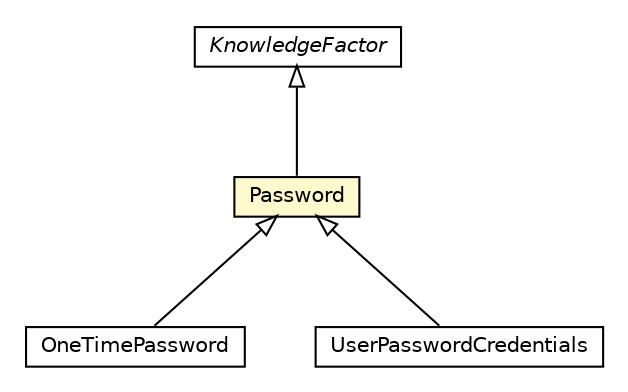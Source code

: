 #!/usr/local/bin/dot
#
# Class diagram 
# Generated by UMLGraph version R5_6-24-gf6e263 (http://www.umlgraph.org/)
#

digraph G {
	edge [fontname="Helvetica",fontsize=10,labelfontname="Helvetica",labelfontsize=10];
	node [fontname="Helvetica",fontsize=10,shape=plaintext];
	nodesep=0.25;
	ranksep=0.5;
	// org.universAAL.ontology.security.OneTimePassword
	c6257738 [label=<<table title="org.universAAL.ontology.security.OneTimePassword" border="0" cellborder="1" cellspacing="0" cellpadding="2" port="p" href="./OneTimePassword.html">
		<tr><td><table border="0" cellspacing="0" cellpadding="1">
<tr><td align="center" balign="center"> OneTimePassword </td></tr>
		</table></td></tr>
		</table>>, URL="./OneTimePassword.html", fontname="Helvetica", fontcolor="black", fontsize=10.0];
	// org.universAAL.ontology.security.KnowledgeFactor
	c6257743 [label=<<table title="org.universAAL.ontology.security.KnowledgeFactor" border="0" cellborder="1" cellspacing="0" cellpadding="2" port="p" href="./KnowledgeFactor.html">
		<tr><td><table border="0" cellspacing="0" cellpadding="1">
<tr><td align="center" balign="center"><font face="Helvetica-Oblique"> KnowledgeFactor </font></td></tr>
		</table></td></tr>
		</table>>, URL="./KnowledgeFactor.html", fontname="Helvetica", fontcolor="black", fontsize=10.0];
	// org.universAAL.ontology.security.Password
	c6257744 [label=<<table title="org.universAAL.ontology.security.Password" border="0" cellborder="1" cellspacing="0" cellpadding="2" port="p" bgcolor="lemonChiffon" href="./Password.html">
		<tr><td><table border="0" cellspacing="0" cellpadding="1">
<tr><td align="center" balign="center"> Password </td></tr>
		</table></td></tr>
		</table>>, URL="./Password.html", fontname="Helvetica", fontcolor="black", fontsize=10.0];
	// org.universAAL.ontology.security.UserPasswordCredentials
	c6257745 [label=<<table title="org.universAAL.ontology.security.UserPasswordCredentials" border="0" cellborder="1" cellspacing="0" cellpadding="2" port="p" href="./UserPasswordCredentials.html">
		<tr><td><table border="0" cellspacing="0" cellpadding="1">
<tr><td align="center" balign="center"> UserPasswordCredentials </td></tr>
		</table></td></tr>
		</table>>, URL="./UserPasswordCredentials.html", fontname="Helvetica", fontcolor="black", fontsize=10.0];
	//org.universAAL.ontology.security.OneTimePassword extends org.universAAL.ontology.security.Password
	c6257744:p -> c6257738:p [dir=back,arrowtail=empty];
	//org.universAAL.ontology.security.Password extends org.universAAL.ontology.security.KnowledgeFactor
	c6257743:p -> c6257744:p [dir=back,arrowtail=empty];
	//org.universAAL.ontology.security.UserPasswordCredentials extends org.universAAL.ontology.security.Password
	c6257744:p -> c6257745:p [dir=back,arrowtail=empty];
}

